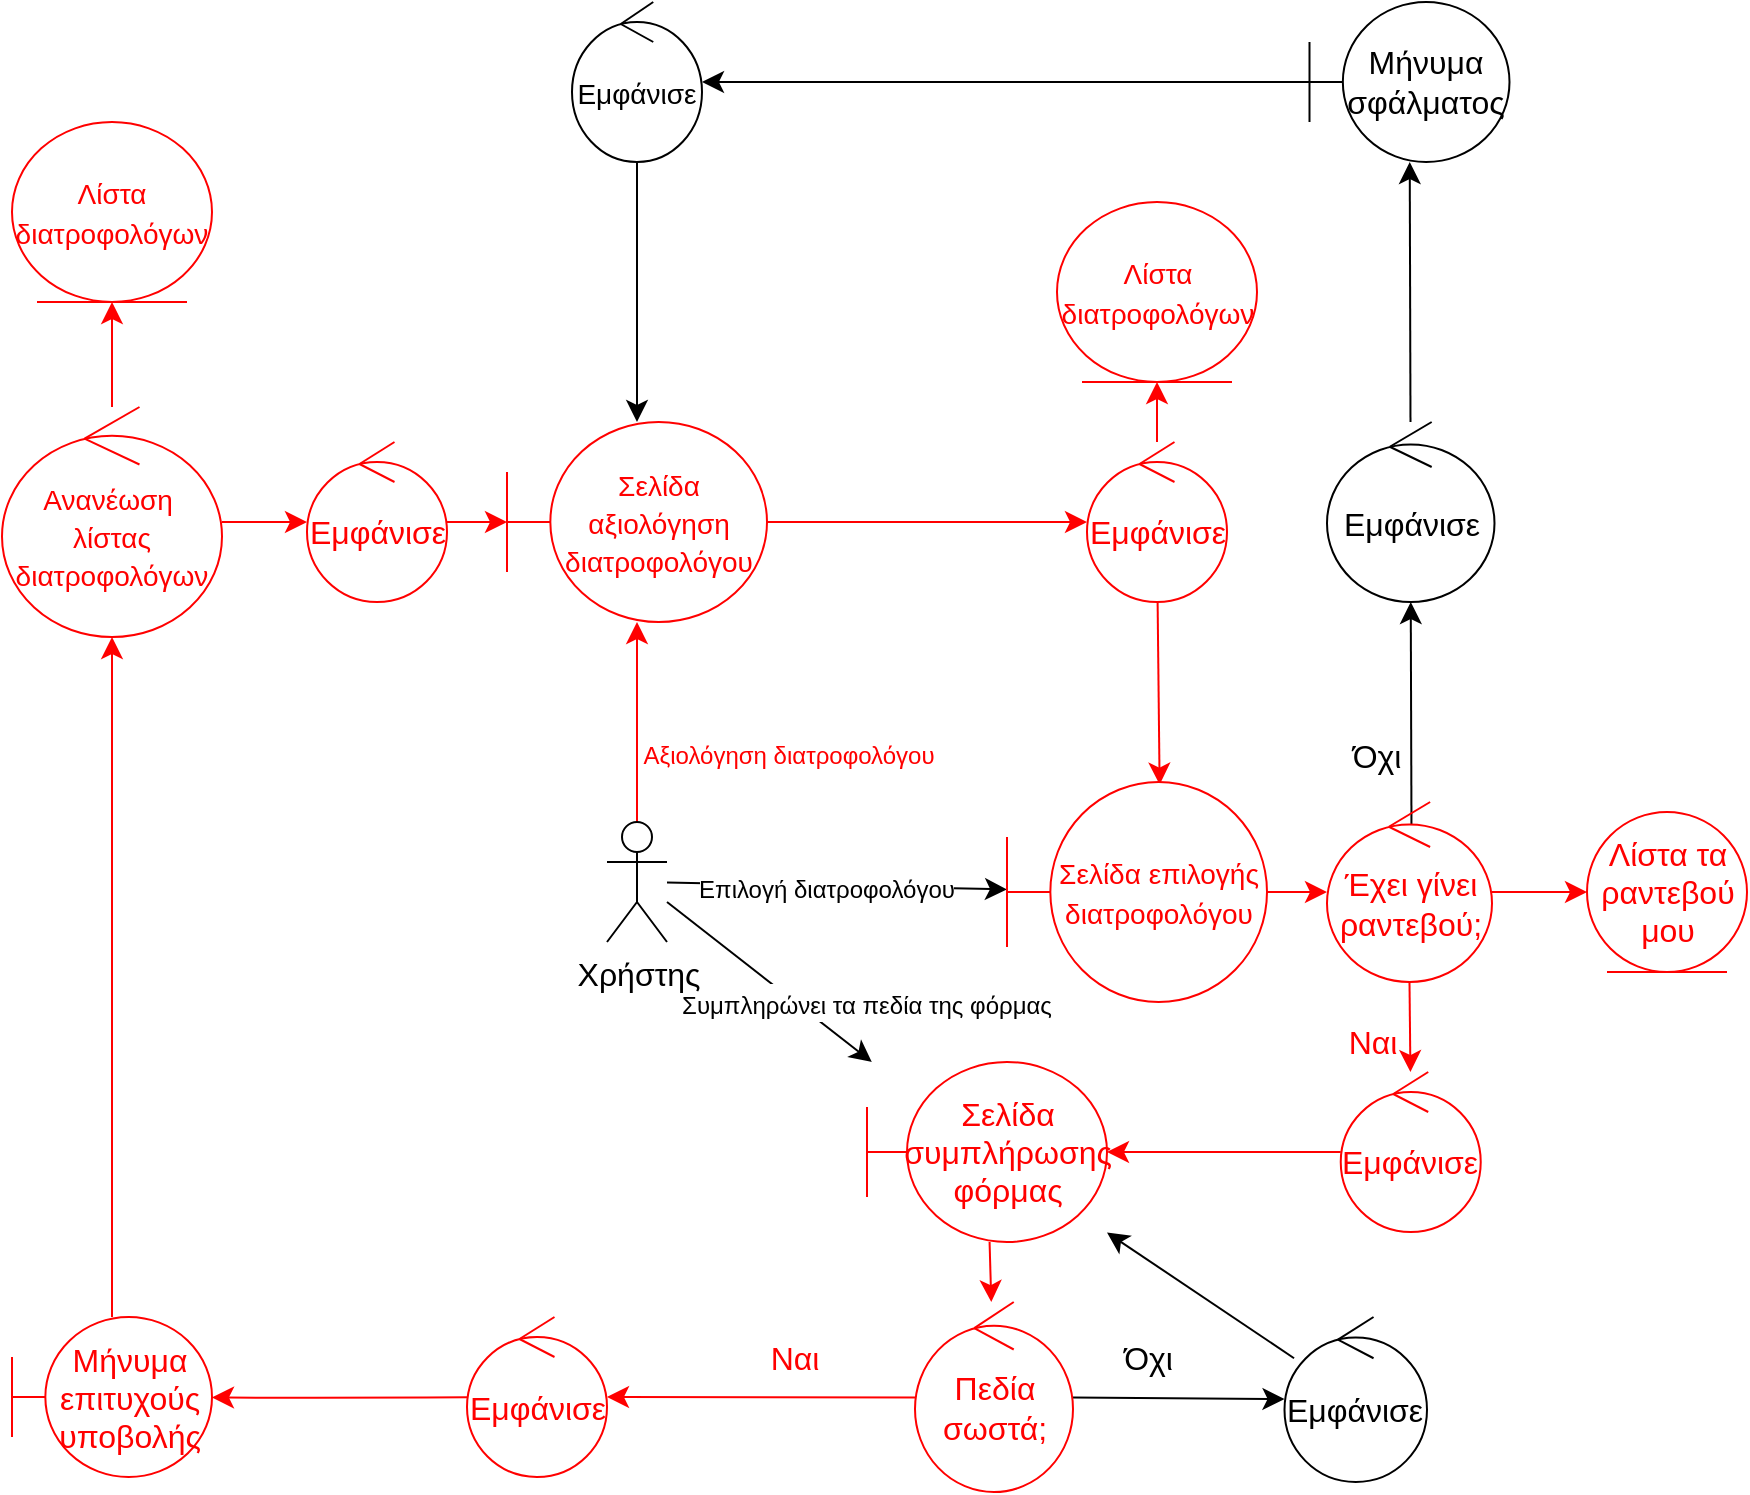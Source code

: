 <mxfile version="20.8.16" type="device"><diagram name="Σελίδα-1" id="CsE6YNoTUhBlBd0UO_HM"><mxGraphModel dx="1103" dy="1392" grid="1" gridSize="10" guides="1" tooltips="1" connect="1" arrows="1" fold="1" page="1" pageScale="1" pageWidth="1169" pageHeight="827" math="0" shadow="0"><root><mxCell id="0"/><mxCell id="1" parent="0"/><mxCell id="NPoixGDkpMfQCLvvEqdP-10" value="" style="edgeStyle=none;curved=1;rounded=0;orthogonalLoop=1;jettySize=auto;html=1;fontSize=12;startSize=8;endSize=8;strokeColor=#FF0000;" parent="1" source="NPoixGDkpMfQCLvvEqdP-7" target="NPoixGDkpMfQCLvvEqdP-9" edge="1"><mxGeometry relative="1" as="geometry"/></mxCell><mxCell id="NPoixGDkpMfQCLvvEqdP-25" value="&lt;font color=&quot;#ff0000&quot; style=&quot;font-size: 12px;&quot;&gt;Αξιολόγηση διατροφολόγου&lt;/font&gt;" style="edgeLabel;html=1;align=center;verticalAlign=middle;resizable=0;points=[];fontSize=16;" parent="NPoixGDkpMfQCLvvEqdP-10" vertex="1" connectable="0"><mxGeometry x="-0.293" relative="1" as="geometry"><mxPoint x="75" as="offset"/></mxGeometry></mxCell><mxCell id="NPoixGDkpMfQCLvvEqdP-23" value="" style="edgeStyle=none;curved=1;rounded=0;orthogonalLoop=1;jettySize=auto;html=1;fontSize=12;startSize=8;endSize=8;" parent="1" source="NPoixGDkpMfQCLvvEqdP-7" target="NPoixGDkpMfQCLvvEqdP-15" edge="1"><mxGeometry relative="1" as="geometry"/></mxCell><mxCell id="NPoixGDkpMfQCLvvEqdP-24" value="&lt;font style=&quot;font-size: 12px;&quot;&gt;Επιλογή διατροφολόγου&lt;/font&gt;" style="edgeLabel;html=1;align=center;verticalAlign=middle;resizable=0;points=[];fontSize=16;" parent="NPoixGDkpMfQCLvvEqdP-23" vertex="1" connectable="0"><mxGeometry x="-0.175" y="-3" relative="1" as="geometry"><mxPoint x="9" y="-3" as="offset"/></mxGeometry></mxCell><mxCell id="NPoixGDkpMfQCLvvEqdP-34" value="" style="edgeStyle=none;curved=1;rounded=0;orthogonalLoop=1;jettySize=auto;html=1;fontSize=12;startSize=8;endSize=8;" parent="1" source="NPoixGDkpMfQCLvvEqdP-7" target="NPoixGDkpMfQCLvvEqdP-33" edge="1"><mxGeometry relative="1" as="geometry"><Array as="points"><mxPoint x="332.5" y="450"/></Array></mxGeometry></mxCell><mxCell id="NPoixGDkpMfQCLvvEqdP-35" value="&lt;font style=&quot;font-size: 12px;&quot;&gt;Συμπληρώνει τα πεδία της φόρμας&lt;/font&gt;" style="edgeLabel;html=1;align=center;verticalAlign=middle;resizable=0;points=[];fontSize=16;" parent="NPoixGDkpMfQCLvvEqdP-34" vertex="1" connectable="0"><mxGeometry x="0.15" relative="1" as="geometry"><mxPoint x="41" y="4" as="offset"/></mxGeometry></mxCell><mxCell id="NPoixGDkpMfQCLvvEqdP-7" value="Χρήστης" style="shape=umlActor;verticalLabelPosition=bottom;verticalAlign=top;html=1;outlineConnect=0;fontSize=16;" parent="1" vertex="1"><mxGeometry x="302.5" y="410" width="30" height="60" as="geometry"/></mxCell><mxCell id="NPoixGDkpMfQCLvvEqdP-13" value="" style="edgeStyle=none;curved=1;rounded=0;orthogonalLoop=1;jettySize=auto;html=1;fontSize=12;startSize=8;endSize=8;strokeColor=#FF0000;" parent="1" source="NPoixGDkpMfQCLvvEqdP-9" target="NPoixGDkpMfQCLvvEqdP-11" edge="1"><mxGeometry relative="1" as="geometry"/></mxCell><mxCell id="NPoixGDkpMfQCLvvEqdP-9" value="&lt;font color=&quot;#ff0000&quot; style=&quot;font-size: 14px;&quot;&gt;Σελίδα αξιολόγηση διατροφολόγου&lt;/font&gt;" style="shape=umlBoundary;whiteSpace=wrap;html=1;fontSize=16;strokeColor=#FF0000;" parent="1" vertex="1"><mxGeometry x="252.5" y="210" width="130" height="100" as="geometry"/></mxCell><mxCell id="NPoixGDkpMfQCLvvEqdP-14" value="" style="edgeStyle=none;curved=1;rounded=0;orthogonalLoop=1;jettySize=auto;html=1;fontSize=12;startSize=8;endSize=8;strokeColor=#FF0000;" parent="1" source="NPoixGDkpMfQCLvvEqdP-11" target="NPoixGDkpMfQCLvvEqdP-12" edge="1"><mxGeometry relative="1" as="geometry"/></mxCell><mxCell id="NPoixGDkpMfQCLvvEqdP-16" value="" style="edgeStyle=none;curved=1;rounded=0;orthogonalLoop=1;jettySize=auto;html=1;fontSize=12;startSize=8;endSize=8;entryX=0.587;entryY=0.012;entryDx=0;entryDy=0;entryPerimeter=0;strokeColor=#FF0000;" parent="1" source="NPoixGDkpMfQCLvvEqdP-11" target="NPoixGDkpMfQCLvvEqdP-15" edge="1"><mxGeometry relative="1" as="geometry"/></mxCell><mxCell id="NPoixGDkpMfQCLvvEqdP-11" value="&lt;font color=&quot;#ff0000&quot;&gt;Εμφάνισε&lt;/font&gt;" style="ellipse;shape=umlControl;whiteSpace=wrap;html=1;fontSize=16;strokeColor=#FF0000;" parent="1" vertex="1"><mxGeometry x="542.5" y="220" width="70" height="80" as="geometry"/></mxCell><mxCell id="NPoixGDkpMfQCLvvEqdP-12" value="&lt;font color=&quot;#ff0000&quot; style=&quot;font-size: 14px;&quot;&gt;Λίστα διατροφολόγων&lt;/font&gt;" style="ellipse;shape=umlEntity;whiteSpace=wrap;html=1;fontSize=16;strokeColor=#FF0000;" parent="1" vertex="1"><mxGeometry x="527.5" y="100" width="100" height="90" as="geometry"/></mxCell><mxCell id="NPoixGDkpMfQCLvvEqdP-26" value="" style="edgeStyle=none;curved=1;rounded=0;orthogonalLoop=1;jettySize=auto;html=1;fontSize=12;startSize=8;endSize=8;strokeColor=#FF0000;" parent="1" source="NPoixGDkpMfQCLvvEqdP-15" target="NPoixGDkpMfQCLvvEqdP-19" edge="1"><mxGeometry relative="1" as="geometry"/></mxCell><mxCell id="NPoixGDkpMfQCLvvEqdP-15" value="&lt;font color=&quot;#ff0000&quot; style=&quot;font-size: 14px;&quot;&gt;Σελίδα επιλογής διατροφολόγου&lt;/font&gt;" style="shape=umlBoundary;whiteSpace=wrap;html=1;fontSize=16;strokeColor=#FF0000;" parent="1" vertex="1"><mxGeometry x="502.5" y="390" width="130" height="110" as="geometry"/></mxCell><mxCell id="NPoixGDkpMfQCLvvEqdP-22" value="" style="edgeStyle=none;curved=1;rounded=0;orthogonalLoop=1;jettySize=auto;html=1;fontSize=12;startSize=8;endSize=8;strokeColor=#FF0000;" parent="1" source="NPoixGDkpMfQCLvvEqdP-19" target="NPoixGDkpMfQCLvvEqdP-21" edge="1"><mxGeometry relative="1" as="geometry"/></mxCell><mxCell id="NPoixGDkpMfQCLvvEqdP-28" value="" style="edgeStyle=none;curved=1;rounded=0;orthogonalLoop=1;jettySize=auto;html=1;fontSize=12;startSize=8;endSize=8;strokeColor=#FF0000;" parent="1" source="NPoixGDkpMfQCLvvEqdP-19" target="NPoixGDkpMfQCLvvEqdP-27" edge="1"><mxGeometry relative="1" as="geometry"><mxPoint x="632.5" y="520" as="targetPoint"/></mxGeometry></mxCell><mxCell id="NPoixGDkpMfQCLvvEqdP-32" value="&lt;font color=&quot;#ff0000&quot;&gt;Ναι&lt;/font&gt;" style="edgeLabel;html=1;align=center;verticalAlign=middle;resizable=0;points=[];fontSize=16;" parent="NPoixGDkpMfQCLvvEqdP-28" vertex="1" connectable="0"><mxGeometry x="0.3" y="3" relative="1" as="geometry"><mxPoint x="-22" as="offset"/></mxGeometry></mxCell><mxCell id="NPoixGDkpMfQCLvvEqdP-75" value="" style="edgeStyle=none;curved=1;rounded=0;orthogonalLoop=1;jettySize=auto;html=1;fontSize=12;startSize=8;endSize=8;exitX=0.512;exitY=0.132;exitDx=0;exitDy=0;exitPerimeter=0;" parent="1" source="NPoixGDkpMfQCLvvEqdP-19" target="NPoixGDkpMfQCLvvEqdP-60" edge="1"><mxGeometry relative="1" as="geometry"/></mxCell><mxCell id="NPoixGDkpMfQCLvvEqdP-76" value="Όχι" style="edgeLabel;html=1;align=center;verticalAlign=middle;resizable=0;points=[];fontSize=16;" parent="NPoixGDkpMfQCLvvEqdP-75" vertex="1" connectable="0"><mxGeometry x="-0.372" relative="1" as="geometry"><mxPoint x="-18" as="offset"/></mxGeometry></mxCell><mxCell id="NPoixGDkpMfQCLvvEqdP-19" value="&lt;font color=&quot;#ff0000&quot;&gt;Έχει γίνει ραντεβού;&lt;/font&gt;" style="ellipse;shape=umlControl;whiteSpace=wrap;html=1;fontSize=16;strokeColor=#FF0000;" parent="1" vertex="1"><mxGeometry x="662.5" y="400" width="82.5" height="90" as="geometry"/></mxCell><mxCell id="NPoixGDkpMfQCLvvEqdP-21" value="&lt;font color=&quot;#ff0000&quot;&gt;Λίστα τα ραντεβού μου&lt;/font&gt;" style="ellipse;shape=umlEntity;whiteSpace=wrap;html=1;fontSize=16;strokeColor=#FF0000;" parent="1" vertex="1"><mxGeometry x="792.5" y="405" width="80" height="80" as="geometry"/></mxCell><mxCell id="NPoixGDkpMfQCLvvEqdP-36" value="" style="edgeStyle=none;curved=1;rounded=0;orthogonalLoop=1;jettySize=auto;html=1;fontSize=12;startSize=8;endSize=8;strokeColor=#FF0000;" parent="1" source="NPoixGDkpMfQCLvvEqdP-27" target="NPoixGDkpMfQCLvvEqdP-33" edge="1"><mxGeometry relative="1" as="geometry"/></mxCell><mxCell id="NPoixGDkpMfQCLvvEqdP-27" value="&lt;font color=&quot;#ff0000&quot;&gt;Εμφάνισε&lt;/font&gt;" style="ellipse;shape=umlControl;whiteSpace=wrap;html=1;fontSize=16;strokeColor=#FF0000;" parent="1" vertex="1"><mxGeometry x="669.37" y="535" width="70" height="80" as="geometry"/></mxCell><mxCell id="NPoixGDkpMfQCLvvEqdP-80" value="" style="edgeStyle=none;curved=1;rounded=0;orthogonalLoop=1;jettySize=auto;html=1;fontSize=12;startSize=8;endSize=8;strokeColor=#FF0000;" parent="1" source="NPoixGDkpMfQCLvvEqdP-33" target="NPoixGDkpMfQCLvvEqdP-37" edge="1"><mxGeometry relative="1" as="geometry"/></mxCell><mxCell id="NPoixGDkpMfQCLvvEqdP-33" value="&lt;font color=&quot;#ff0000&quot;&gt;Σελίδα συμπλήρωσης φόρμας&lt;/font&gt;" style="shape=umlBoundary;whiteSpace=wrap;html=1;fontSize=16;strokeColor=#FF0000;" parent="1" vertex="1"><mxGeometry x="432.5" y="530" width="120" height="90" as="geometry"/></mxCell><mxCell id="NPoixGDkpMfQCLvvEqdP-82" value="" style="edgeStyle=none;curved=1;rounded=0;orthogonalLoop=1;jettySize=auto;html=1;fontSize=12;startSize=8;endSize=8;exitX=0.031;exitY=0.503;exitDx=0;exitDy=0;exitPerimeter=0;strokeColor=#FF0000;" parent="1" source="NPoixGDkpMfQCLvvEqdP-37" target="NPoixGDkpMfQCLvvEqdP-40" edge="1"><mxGeometry relative="1" as="geometry"/></mxCell><mxCell id="NPoixGDkpMfQCLvvEqdP-83" value="&lt;font color=&quot;#ff0000&quot;&gt;Ναι&lt;/font&gt;" style="edgeLabel;html=1;align=center;verticalAlign=middle;resizable=0;points=[];fontSize=16;" parent="NPoixGDkpMfQCLvvEqdP-82" vertex="1" connectable="0"><mxGeometry x="-0.523" y="2" relative="1" as="geometry"><mxPoint x="-26" y="-22" as="offset"/></mxGeometry></mxCell><mxCell id="NPoixGDkpMfQCLvvEqdP-91" value="" style="edgeStyle=none;curved=1;rounded=0;orthogonalLoop=1;jettySize=auto;html=1;fontSize=12;startSize=8;endSize=8;" parent="1" source="NPoixGDkpMfQCLvvEqdP-37" target="NPoixGDkpMfQCLvvEqdP-88" edge="1"><mxGeometry relative="1" as="geometry"/></mxCell><mxCell id="NPoixGDkpMfQCLvvEqdP-95" value="Όχι&amp;nbsp;" style="edgeLabel;html=1;align=center;verticalAlign=middle;resizable=0;points=[];fontSize=16;" parent="NPoixGDkpMfQCLvvEqdP-91" vertex="1" connectable="0"><mxGeometry x="-0.292" y="-2" relative="1" as="geometry"><mxPoint x="2" y="-22" as="offset"/></mxGeometry></mxCell><mxCell id="NPoixGDkpMfQCLvvEqdP-37" value="&lt;font color=&quot;#ff0000&quot;&gt;Πεδία σωστά;&lt;/font&gt;" style="ellipse;shape=umlControl;whiteSpace=wrap;html=1;fontSize=16;strokeColor=#FF0000;" parent="1" vertex="1"><mxGeometry x="456.5" y="650" width="79" height="95" as="geometry"/></mxCell><mxCell id="NPoixGDkpMfQCLvvEqdP-51" value="" style="edgeStyle=none;curved=1;rounded=0;orthogonalLoop=1;jettySize=auto;html=1;fontSize=12;startSize=8;endSize=8;strokeColor=#FF0000;" parent="1" source="NPoixGDkpMfQCLvvEqdP-39" target="NPoixGDkpMfQCLvvEqdP-44" edge="1"><mxGeometry relative="1" as="geometry"/></mxCell><mxCell id="NPoixGDkpMfQCLvvEqdP-39" value="&lt;font color=&quot;#ff0000&quot;&gt;Μήνυμα επιτυχούς υποβολής&lt;/font&gt;" style="shape=umlBoundary;whiteSpace=wrap;html=1;fontSize=16;strokeColor=#FF0000;" parent="1" vertex="1"><mxGeometry x="5" y="657.5" width="100" height="80" as="geometry"/></mxCell><mxCell id="NPoixGDkpMfQCLvvEqdP-50" value="" style="edgeStyle=none;curved=1;rounded=0;orthogonalLoop=1;jettySize=auto;html=1;fontSize=12;startSize=8;endSize=8;strokeColor=#FF0000;" parent="1" source="NPoixGDkpMfQCLvvEqdP-40" target="NPoixGDkpMfQCLvvEqdP-39" edge="1"><mxGeometry relative="1" as="geometry"><Array as="points"><mxPoint x="162.5" y="698"/></Array></mxGeometry></mxCell><mxCell id="NPoixGDkpMfQCLvvEqdP-40" value="&lt;font color=&quot;#ff0000&quot;&gt;Εμφάνισε&lt;/font&gt;" style="ellipse;shape=umlControl;whiteSpace=wrap;html=1;fontSize=16;strokeColor=#FF0000;" parent="1" vertex="1"><mxGeometry x="232.5" y="657.5" width="70" height="80" as="geometry"/></mxCell><mxCell id="NPoixGDkpMfQCLvvEqdP-47" value="" style="edgeStyle=none;curved=1;rounded=0;orthogonalLoop=1;jettySize=auto;html=1;fontSize=12;startSize=8;endSize=8;strokeColor=#FF0000;" parent="1" source="NPoixGDkpMfQCLvvEqdP-44" target="NPoixGDkpMfQCLvvEqdP-46" edge="1"><mxGeometry relative="1" as="geometry"/></mxCell><mxCell id="NPoixGDkpMfQCLvvEqdP-86" value="" style="edgeStyle=none;curved=1;rounded=0;orthogonalLoop=1;jettySize=auto;html=1;fontSize=12;startSize=8;endSize=8;strokeColor=#FF0000;" parent="1" source="NPoixGDkpMfQCLvvEqdP-44" target="NPoixGDkpMfQCLvvEqdP-85" edge="1"><mxGeometry relative="1" as="geometry"/></mxCell><mxCell id="NPoixGDkpMfQCLvvEqdP-44" value="&lt;font color=&quot;#ff0000&quot; style=&quot;font-size: 14px;&quot;&gt;Ανανέωση&amp;nbsp;&lt;br&gt;λίστας διατροφολόγων&lt;/font&gt;" style="ellipse;shape=umlControl;whiteSpace=wrap;html=1;fontSize=16;strokeColor=#FF0000;" parent="1" vertex="1"><mxGeometry y="202.5" width="110" height="115" as="geometry"/></mxCell><mxCell id="NPoixGDkpMfQCLvvEqdP-46" value="&lt;font color=&quot;#ff0000&quot; style=&quot;font-size: 14px;&quot;&gt;Λίστα διατροφολόγων&lt;/font&gt;" style="ellipse;shape=umlEntity;whiteSpace=wrap;html=1;fontSize=16;strokeColor=#FF0000;" parent="1" vertex="1"><mxGeometry x="5" y="60" width="100" height="90" as="geometry"/></mxCell><mxCell id="NPoixGDkpMfQCLvvEqdP-72" value="" style="edgeStyle=none;curved=1;rounded=0;orthogonalLoop=1;jettySize=auto;html=1;fontSize=12;startSize=8;endSize=8;" parent="1" source="NPoixGDkpMfQCLvvEqdP-59" target="NPoixGDkpMfQCLvvEqdP-71" edge="1"><mxGeometry relative="1" as="geometry"/></mxCell><mxCell id="NPoixGDkpMfQCLvvEqdP-59" value="Μήνυμα σφάλματος" style="shape=umlBoundary;whiteSpace=wrap;html=1;fontSize=16;" parent="1" vertex="1"><mxGeometry x="653.75" width="100" height="80" as="geometry"/></mxCell><mxCell id="NPoixGDkpMfQCLvvEqdP-63" value="" style="edgeStyle=none;curved=1;rounded=0;orthogonalLoop=1;jettySize=auto;html=1;fontSize=12;startSize=8;endSize=8;" parent="1" source="NPoixGDkpMfQCLvvEqdP-60" target="NPoixGDkpMfQCLvvEqdP-59" edge="1"><mxGeometry relative="1" as="geometry"/></mxCell><mxCell id="NPoixGDkpMfQCLvvEqdP-60" value="Εμφάνισε" style="ellipse;shape=umlControl;whiteSpace=wrap;html=1;fontSize=16;" parent="1" vertex="1"><mxGeometry x="662.5" y="210" width="83.75" height="90" as="geometry"/></mxCell><mxCell id="NPoixGDkpMfQCLvvEqdP-73" value="" style="edgeStyle=none;curved=1;rounded=0;orthogonalLoop=1;jettySize=auto;html=1;fontSize=12;startSize=8;endSize=8;" parent="1" source="NPoixGDkpMfQCLvvEqdP-71" target="NPoixGDkpMfQCLvvEqdP-9" edge="1"><mxGeometry relative="1" as="geometry"/></mxCell><mxCell id="NPoixGDkpMfQCLvvEqdP-71" value="&lt;font style=&quot;font-size: 14px;&quot;&gt;Εμφάνισε&lt;/font&gt;" style="ellipse;shape=umlControl;whiteSpace=wrap;html=1;fontSize=16;" parent="1" vertex="1"><mxGeometry x="285" width="65" height="80" as="geometry"/></mxCell><mxCell id="NPoixGDkpMfQCLvvEqdP-87" value="" style="edgeStyle=none;curved=1;rounded=0;orthogonalLoop=1;jettySize=auto;html=1;fontSize=12;startSize=8;endSize=8;strokeColor=#FF0000;" parent="1" source="NPoixGDkpMfQCLvvEqdP-85" target="NPoixGDkpMfQCLvvEqdP-9" edge="1"><mxGeometry relative="1" as="geometry"/></mxCell><mxCell id="NPoixGDkpMfQCLvvEqdP-85" value="&lt;font color=&quot;#ff0000&quot;&gt;Εμφάνισε&lt;/font&gt;" style="ellipse;shape=umlControl;whiteSpace=wrap;html=1;fontSize=16;strokeColor=#FF0000;" parent="1" vertex="1"><mxGeometry x="152.5" y="220" width="70" height="80" as="geometry"/></mxCell><mxCell id="NPoixGDkpMfQCLvvEqdP-96" value="" style="edgeStyle=none;curved=1;rounded=0;orthogonalLoop=1;jettySize=auto;html=1;fontSize=12;startSize=8;endSize=8;" parent="1" source="NPoixGDkpMfQCLvvEqdP-88" target="NPoixGDkpMfQCLvvEqdP-33" edge="1"><mxGeometry relative="1" as="geometry"/></mxCell><mxCell id="NPoixGDkpMfQCLvvEqdP-88" value="Εμφάνισε" style="ellipse;shape=umlControl;whiteSpace=wrap;html=1;fontSize=16;" parent="1" vertex="1"><mxGeometry x="641.25" y="657.5" width="71.25" height="82.5" as="geometry"/></mxCell></root></mxGraphModel></diagram></mxfile>